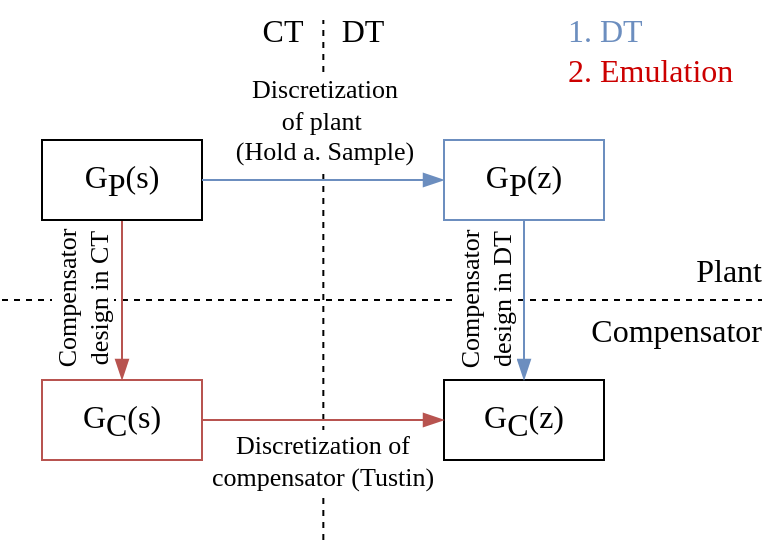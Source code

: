 <mxfile version="24.2.5" type="device">
  <diagram name="Page-1" id="BPM2w49c-HHP_4gp5e4z">
    <mxGraphModel dx="901" dy="361" grid="1" gridSize="10" guides="1" tooltips="1" connect="1" arrows="1" fold="1" page="1" pageScale="1" pageWidth="827" pageHeight="1169" math="0" shadow="0">
      <root>
        <mxCell id="0" />
        <mxCell id="1" parent="0" />
        <mxCell id="DYwsV5AfXyrjf6upFfKe-2" value="" style="endArrow=none;dashed=1;html=1;rounded=0;fontFamily=Garamond;fontSize=13;" parent="1" edge="1">
          <mxGeometry width="50" height="50" relative="1" as="geometry">
            <mxPoint x="140" y="360" as="sourcePoint" />
            <mxPoint x="520" y="360" as="targetPoint" />
          </mxGeometry>
        </mxCell>
        <mxCell id="DYwsV5AfXyrjf6upFfKe-17" style="edgeStyle=orthogonalEdgeStyle;rounded=0;orthogonalLoop=1;jettySize=auto;html=1;exitX=0.5;exitY=1;exitDx=0;exitDy=0;entryX=0.5;entryY=0;entryDx=0;entryDy=0;endArrow=blockThin;endFill=1;endSize=8;startSize=8;fontFamily=Garamond;fontSize=13;fillColor=#f8cecc;strokeColor=#b85450;" parent="1" source="DYwsV5AfXyrjf6upFfKe-1" target="DYwsV5AfXyrjf6upFfKe-6" edge="1">
          <mxGeometry relative="1" as="geometry" />
        </mxCell>
        <mxCell id="DYwsV5AfXyrjf6upFfKe-27" value="Compensator&lt;br style=&quot;font-size: 13px;&quot;&gt;design in CT" style="edgeLabel;html=1;align=center;verticalAlign=middle;resizable=0;points=[];horizontal=0;fontFamily=Garamond;fontSize=13;" parent="DYwsV5AfXyrjf6upFfKe-17" vertex="1" connectable="0">
          <mxGeometry x="-0.388" relative="1" as="geometry">
            <mxPoint x="-20" y="15" as="offset" />
          </mxGeometry>
        </mxCell>
        <mxCell id="DYwsV5AfXyrjf6upFfKe-1" value="&lt;font style=&quot;font-size: 16px;&quot;&gt;G&lt;sub style=&quot;font-size: 16px;&quot;&gt;P&lt;/sub&gt;(s)&lt;/font&gt;" style="rounded=0;whiteSpace=wrap;html=1;fontFamily=Garamond;fontSize=16;" parent="1" vertex="1">
          <mxGeometry x="160" y="280" width="80" height="40" as="geometry" />
        </mxCell>
        <mxCell id="DYwsV5AfXyrjf6upFfKe-4" value="&lt;font style=&quot;font-size: 16px;&quot;&gt;G&lt;sub style=&quot;font-size: 16px;&quot;&gt;P&lt;/sub&gt;(z)&lt;/font&gt;" style="rounded=0;whiteSpace=wrap;html=1;fontFamily=Garamond;fontSize=16;fillColor=#FFFFFF;strokeColor=#6c8ebf;" parent="1" vertex="1">
          <mxGeometry x="361" y="280" width="80" height="40" as="geometry" />
        </mxCell>
        <mxCell id="DYwsV5AfXyrjf6upFfKe-6" value="&lt;font style=&quot;font-size: 16px;&quot;&gt;G&lt;sub style=&quot;font-size: 16px;&quot;&gt;C&lt;/sub&gt;(s)&lt;/font&gt;" style="rounded=0;whiteSpace=wrap;html=1;fontFamily=Garamond;fontSize=16;fillColor=#FFFFFF;strokeColor=#b85450;" parent="1" vertex="1">
          <mxGeometry x="160" y="400" width="80" height="40" as="geometry" />
        </mxCell>
        <mxCell id="DYwsV5AfXyrjf6upFfKe-7" value="&lt;font style=&quot;font-size: 16px;&quot;&gt;G&lt;sub style=&quot;font-size: 16px;&quot;&gt;C&lt;/sub&gt;(z)&lt;/font&gt;" style="rounded=0;whiteSpace=wrap;html=1;fontFamily=Garamond;fontSize=16;" parent="1" vertex="1">
          <mxGeometry x="361" y="400" width="80" height="40" as="geometry" />
        </mxCell>
        <mxCell id="DYwsV5AfXyrjf6upFfKe-8" value="Plant" style="text;html=1;align=right;verticalAlign=middle;resizable=0;points=[];autosize=1;strokeColor=none;fillColor=none;fontFamily=Garamond;fontSize=16;" parent="1" vertex="1">
          <mxGeometry x="461" y="330" width="60" height="30" as="geometry" />
        </mxCell>
        <mxCell id="DYwsV5AfXyrjf6upFfKe-9" value="Compensator" style="text;html=1;align=right;verticalAlign=middle;resizable=0;points=[];autosize=1;strokeColor=none;fillColor=none;fontFamily=Garamond;fontSize=16;" parent="1" vertex="1">
          <mxGeometry x="411" y="360" width="110" height="30" as="geometry" />
        </mxCell>
        <mxCell id="DYwsV5AfXyrjf6upFfKe-10" value="CT" style="text;html=1;align=center;verticalAlign=middle;resizable=0;points=[];autosize=1;strokeColor=none;fillColor=none;fontFamily=Garamond;fontSize=16;" parent="1" vertex="1">
          <mxGeometry x="260" y="210" width="40" height="30" as="geometry" />
        </mxCell>
        <mxCell id="DYwsV5AfXyrjf6upFfKe-11" value="DT" style="text;html=1;align=center;verticalAlign=middle;resizable=0;points=[];autosize=1;strokeColor=none;fillColor=none;fontFamily=Garamond;fontSize=16;" parent="1" vertex="1">
          <mxGeometry x="295" y="210" width="50" height="30" as="geometry" />
        </mxCell>
        <mxCell id="DYwsV5AfXyrjf6upFfKe-16" value="" style="endArrow=none;dashed=1;html=1;rounded=0;fontFamily=Garamond;fontSize=13;" parent="1" edge="1">
          <mxGeometry width="50" height="50" relative="1" as="geometry">
            <mxPoint x="300.67" y="480" as="sourcePoint" />
            <mxPoint x="300.67" y="220" as="targetPoint" />
          </mxGeometry>
        </mxCell>
        <mxCell id="DYwsV5AfXyrjf6upFfKe-20" style="edgeStyle=orthogonalEdgeStyle;rounded=0;orthogonalLoop=1;jettySize=auto;html=1;exitX=1;exitY=0.5;exitDx=0;exitDy=0;entryX=0;entryY=0.5;entryDx=0;entryDy=0;endArrow=blockThin;endFill=1;endSize=8;startSize=8;fontFamily=Garamond;fontSize=13;fillColor=#f8cecc;strokeColor=#b85450;" parent="1" source="DYwsV5AfXyrjf6upFfKe-6" target="DYwsV5AfXyrjf6upFfKe-7" edge="1">
          <mxGeometry relative="1" as="geometry">
            <mxPoint x="220" y="340" as="sourcePoint" />
            <mxPoint x="220" y="420" as="targetPoint" />
          </mxGeometry>
        </mxCell>
        <mxCell id="DYwsV5AfXyrjf6upFfKe-23" value="Discretization of&lt;br style=&quot;font-size: 13px;&quot;&gt;&lt;span style=&quot;font-size: 13px;&quot;&gt;compensator (Tustin)&lt;/span&gt;" style="edgeLabel;html=1;align=center;verticalAlign=middle;resizable=0;points=[];labelBackgroundColor=default;fontFamily=Garamond;fontSize=13;" parent="DYwsV5AfXyrjf6upFfKe-20" vertex="1" connectable="0">
          <mxGeometry x="-0.013" y="-1" relative="1" as="geometry">
            <mxPoint y="19" as="offset" />
          </mxGeometry>
        </mxCell>
        <mxCell id="DYwsV5AfXyrjf6upFfKe-21" style="edgeStyle=orthogonalEdgeStyle;rounded=0;orthogonalLoop=1;jettySize=auto;html=1;exitX=0.5;exitY=1;exitDx=0;exitDy=0;entryX=0.5;entryY=0;entryDx=0;entryDy=0;endArrow=blockThin;endFill=1;endSize=8;startSize=8;fontFamily=Garamond;fontSize=13;fillColor=#dae8fc;strokeColor=#6c8ebf;" parent="1" source="DYwsV5AfXyrjf6upFfKe-4" target="DYwsV5AfXyrjf6upFfKe-7" edge="1">
          <mxGeometry relative="1" as="geometry">
            <mxPoint x="191" y="350" as="sourcePoint" />
            <mxPoint x="191" y="430" as="targetPoint" />
          </mxGeometry>
        </mxCell>
        <mxCell id="DYwsV5AfXyrjf6upFfKe-28" value="Compensator&lt;br style=&quot;font-size: 13px;&quot;&gt;&lt;span style=&quot;font-size: 13px;&quot;&gt;design in DT&lt;/span&gt;" style="edgeLabel;html=1;align=center;verticalAlign=middle;resizable=0;points=[];horizontal=0;labelBackgroundColor=#FFFFFF;fontFamily=Garamond;fontSize=13;" parent="DYwsV5AfXyrjf6upFfKe-21" vertex="1" connectable="0">
          <mxGeometry x="-0.275" y="-1" relative="1" as="geometry">
            <mxPoint x="-19" y="11" as="offset" />
          </mxGeometry>
        </mxCell>
        <mxCell id="CWiFNYIifNQwhNsxP6d6-1" value="&lt;font color=&quot;#6c8ebf&quot;&gt;1. DT&lt;/font&gt;&lt;br&gt;&lt;div style=&quot;&quot;&gt;&lt;span style=&quot;background-color: initial;&quot;&gt;&lt;font color=&quot;#cc0000&quot;&gt;2. Emulation&lt;/font&gt;&lt;/span&gt;&lt;/div&gt;" style="text;html=1;align=left;verticalAlign=middle;resizable=0;points=[];autosize=1;strokeColor=none;fillColor=none;fontFamily=Garamond;fontSize=16;" parent="1" vertex="1">
          <mxGeometry x="421" y="210" width="100" height="50" as="geometry" />
        </mxCell>
        <mxCell id="DYwsV5AfXyrjf6upFfKe-19" style="edgeStyle=orthogonalEdgeStyle;rounded=0;orthogonalLoop=1;jettySize=auto;html=1;exitX=1;exitY=0.5;exitDx=0;exitDy=0;entryX=0;entryY=0.5;entryDx=0;entryDy=0;endArrow=blockThin;endFill=1;endSize=8;startSize=8;fontFamily=Garamond;fontSize=13;fillColor=#dae8fc;strokeColor=#6c8ebf;" parent="1" source="DYwsV5AfXyrjf6upFfKe-1" target="DYwsV5AfXyrjf6upFfKe-4" edge="1">
          <mxGeometry relative="1" as="geometry">
            <mxPoint x="210" y="330" as="sourcePoint" />
            <mxPoint x="210" y="410" as="targetPoint" />
          </mxGeometry>
        </mxCell>
        <mxCell id="DYwsV5AfXyrjf6upFfKe-24" value="Discretization&lt;br style=&quot;font-size: 13px;&quot;&gt;&lt;span style=&quot;font-size: 13px;&quot;&gt;of plant&amp;nbsp;&lt;/span&gt;&lt;div&gt;&lt;span style=&quot;font-size: 13px;&quot;&gt;(Hold a. Sample)&lt;/span&gt;&lt;/div&gt;" style="edgeLabel;html=1;align=center;verticalAlign=middle;resizable=0;points=[];labelBackgroundColor=#FFFFFF;fontFamily=Garamond;fontSize=13;" parent="DYwsV5AfXyrjf6upFfKe-19" vertex="1" connectable="0">
          <mxGeometry x="-0.1" y="1" relative="1" as="geometry">
            <mxPoint x="6" y="-29" as="offset" />
          </mxGeometry>
        </mxCell>
      </root>
    </mxGraphModel>
  </diagram>
</mxfile>
